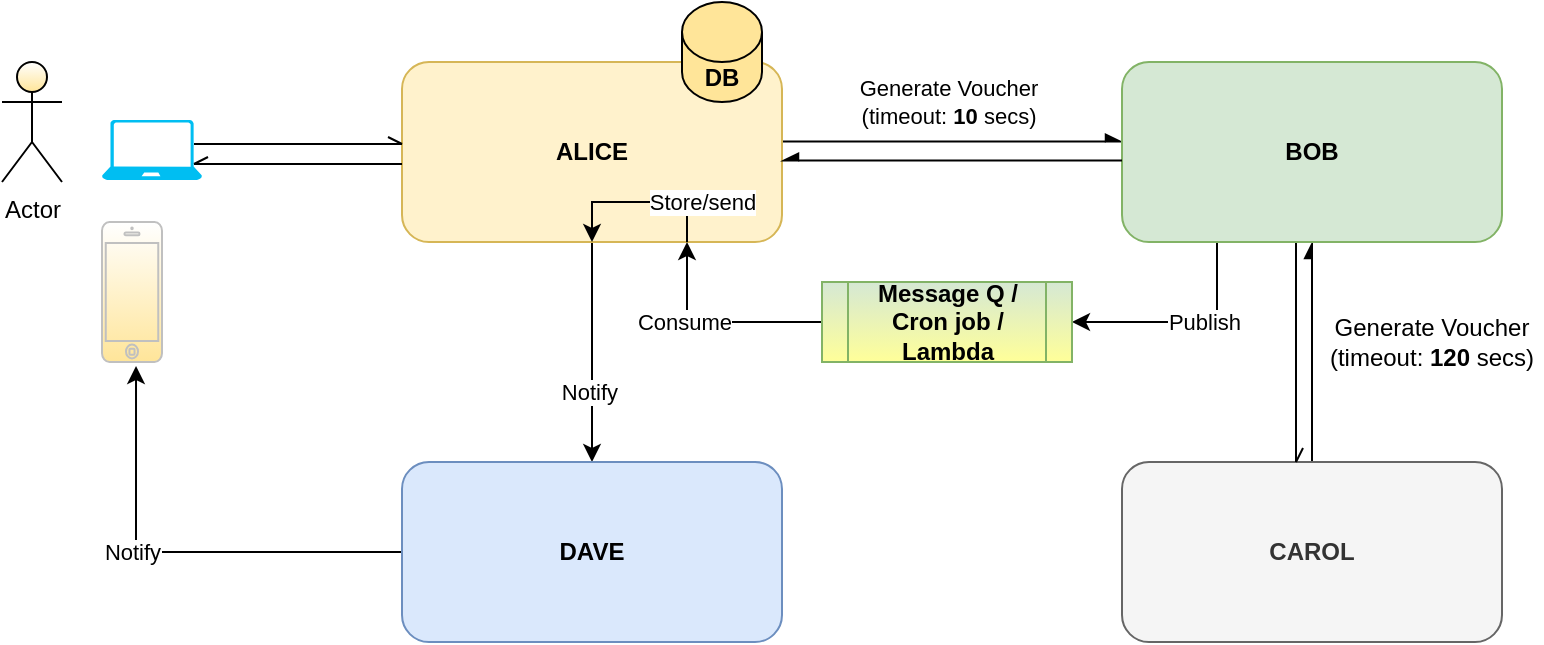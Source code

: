 <mxfile version="14.0.0" type="device" pages="2"><diagram id="Oedf5Q0ohCklUjXaMdoC" name="Overview"><mxGraphModel dx="946" dy="535" grid="1" gridSize="10" guides="1" tooltips="1" connect="1" arrows="1" fold="1" page="1" pageScale="1" pageWidth="850" pageHeight="1100" math="0" shadow="0"><root><mxCell id="0"/><mxCell id="1" parent="0"/><mxCell id="QqbWdbdgmUdBmBLpDDp4-19" style="edgeStyle=orthogonalEdgeStyle;rounded=0;orthogonalLoop=1;jettySize=auto;html=1;exitX=1;exitY=0.25;exitDx=0;exitDy=0;entryX=0;entryY=0.25;entryDx=0;entryDy=0;endArrow=async;endFill=1;" parent="1" edge="1"><mxGeometry relative="1" as="geometry"><mxPoint x="410" y="149.75" as="sourcePoint"/><mxPoint x="580" y="149.75" as="targetPoint"/></mxGeometry></mxCell><mxCell id="QqbWdbdgmUdBmBLpDDp4-20" value="Generate Voucher&lt;br&gt;(timeout: &lt;b&gt;10&lt;/b&gt; secs)" style="edgeLabel;html=1;align=center;verticalAlign=middle;resizable=0;points=[];" parent="QqbWdbdgmUdBmBLpDDp4-19" vertex="1" connectable="0"><mxGeometry x="-0.045" relative="1" as="geometry"><mxPoint x="1.5" y="-19.75" as="offset"/></mxGeometry></mxCell><mxCell id="QqbWdbdgmUdBmBLpDDp4-23" style="edgeStyle=orthogonalEdgeStyle;rounded=0;orthogonalLoop=1;jettySize=auto;html=1;exitX=0.5;exitY=1;exitDx=0;exitDy=0;" parent="1" source="QqbWdbdgmUdBmBLpDDp4-1" target="QqbWdbdgmUdBmBLpDDp4-21" edge="1"><mxGeometry relative="1" as="geometry"/></mxCell><mxCell id="QqbWdbdgmUdBmBLpDDp4-24" value="Notify&amp;nbsp;" style="edgeLabel;html=1;align=center;verticalAlign=middle;resizable=0;points=[];" parent="QqbWdbdgmUdBmBLpDDp4-23" vertex="1" connectable="0"><mxGeometry x="0.358" relative="1" as="geometry"><mxPoint as="offset"/></mxGeometry></mxCell><mxCell id="QqbWdbdgmUdBmBLpDDp4-1" value="ALICE" style="rounded=1;whiteSpace=wrap;html=1;fontStyle=1;fillColor=#fff2cc;strokeColor=#d6b656;" parent="1" vertex="1"><mxGeometry x="220" y="110" width="190" height="90" as="geometry"/></mxCell><mxCell id="QqbWdbdgmUdBmBLpDDp4-12" style="edgeStyle=orthogonalEdgeStyle;rounded=0;orthogonalLoop=1;jettySize=auto;html=1;exitX=0.5;exitY=0;exitDx=0;exitDy=0;entryX=0.5;entryY=1;entryDx=0;entryDy=0;endArrow=async;endFill=1;" parent="1" source="QqbWdbdgmUdBmBLpDDp4-4" target="QqbWdbdgmUdBmBLpDDp4-5" edge="1"><mxGeometry relative="1" as="geometry"/></mxCell><mxCell id="QqbWdbdgmUdBmBLpDDp4-4" value="CAROL" style="rounded=1;whiteSpace=wrap;html=1;fontStyle=1;fillColor=#f5f5f5;strokeColor=#666666;fontColor=#333333;" parent="1" vertex="1"><mxGeometry x="580" y="310" width="190" height="90" as="geometry"/></mxCell><mxCell id="QqbWdbdgmUdBmBLpDDp4-10" value="" style="edgeStyle=orthogonalEdgeStyle;rounded=0;orthogonalLoop=1;jettySize=auto;html=1;exitX=0.5;exitY=1;exitDx=0;exitDy=0;endArrow=openAsync;endFill=0;" parent="1" edge="1"><mxGeometry relative="1" as="geometry"><mxPoint x="667" y="200" as="sourcePoint"/><mxPoint x="667" y="310" as="targetPoint"/></mxGeometry></mxCell><mxCell id="QqbWdbdgmUdBmBLpDDp4-15" style="edgeStyle=orthogonalEdgeStyle;rounded=0;orthogonalLoop=1;jettySize=auto;html=1;exitX=0.25;exitY=1;exitDx=0;exitDy=0;entryX=1;entryY=0.5;entryDx=0;entryDy=0;" parent="1" source="QqbWdbdgmUdBmBLpDDp4-5" target="QqbWdbdgmUdBmBLpDDp4-14" edge="1"><mxGeometry relative="1" as="geometry"/></mxCell><mxCell id="QqbWdbdgmUdBmBLpDDp4-17" value="Publish" style="edgeLabel;html=1;align=center;verticalAlign=middle;resizable=0;points=[];" parent="QqbWdbdgmUdBmBLpDDp4-15" vertex="1" connectable="0"><mxGeometry x="0.218" y="3" relative="1" as="geometry"><mxPoint x="21.5" y="-3" as="offset"/></mxGeometry></mxCell><mxCell id="QqbWdbdgmUdBmBLpDDp4-5" value="BOB" style="rounded=1;whiteSpace=wrap;html=1;fontStyle=1;fillColor=#d5e8d4;strokeColor=#82b366;" parent="1" vertex="1"><mxGeometry x="580" y="110" width="190" height="90" as="geometry"/></mxCell><mxCell id="QqbWdbdgmUdBmBLpDDp4-13" value="Generate Voucher&lt;br&gt;(timeout: &lt;b&gt;120&lt;/b&gt; secs)" style="text;html=1;strokeColor=none;fillColor=none;align=center;verticalAlign=middle;whiteSpace=wrap;rounded=0;" parent="1" vertex="1"><mxGeometry x="680" y="240" width="110" height="20" as="geometry"/></mxCell><mxCell id="QqbWdbdgmUdBmBLpDDp4-16" style="edgeStyle=orthogonalEdgeStyle;rounded=0;orthogonalLoop=1;jettySize=auto;html=1;exitX=0;exitY=0.5;exitDx=0;exitDy=0;entryX=0.75;entryY=1;entryDx=0;entryDy=0;" parent="1" source="QqbWdbdgmUdBmBLpDDp4-14" target="QqbWdbdgmUdBmBLpDDp4-1" edge="1"><mxGeometry relative="1" as="geometry"><mxPoint x="360" y="202" as="targetPoint"/></mxGeometry></mxCell><mxCell id="QqbWdbdgmUdBmBLpDDp4-18" value="Consume" style="edgeLabel;html=1;align=center;verticalAlign=middle;resizable=0;points=[];" parent="QqbWdbdgmUdBmBLpDDp4-16" vertex="1" connectable="0"><mxGeometry x="-0.351" y="-2" relative="1" as="geometry"><mxPoint x="-34.17" y="2" as="offset"/></mxGeometry></mxCell><mxCell id="QqbWdbdgmUdBmBLpDDp4-14" value="Message Q / Cron job / Lambda" style="shape=process;whiteSpace=wrap;html=1;backgroundOutline=1;fontStyle=1;fillColor=#d5e8d4;strokeColor=#82b366;gradientColor=#FFFF99;" parent="1" vertex="1"><mxGeometry x="430" y="220" width="125" height="40" as="geometry"/></mxCell><mxCell id="NyEcZe8aBRD9-8UrFden-3" style="edgeStyle=orthogonalEdgeStyle;rounded=0;orthogonalLoop=1;jettySize=auto;html=1;exitX=0;exitY=0.5;exitDx=0;exitDy=0;entryX=0.567;entryY=1.029;entryDx=0;entryDy=0;entryPerimeter=0;" edge="1" parent="1" source="QqbWdbdgmUdBmBLpDDp4-21" target="NyEcZe8aBRD9-8UrFden-2"><mxGeometry relative="1" as="geometry"/></mxCell><mxCell id="NyEcZe8aBRD9-8UrFden-4" value="Notify" style="edgeLabel;html=1;align=center;verticalAlign=middle;resizable=0;points=[];" vertex="1" connectable="0" parent="NyEcZe8aBRD9-8UrFden-3"><mxGeometry x="-0.133" relative="1" as="geometry"><mxPoint x="-37" as="offset"/></mxGeometry></mxCell><mxCell id="QqbWdbdgmUdBmBLpDDp4-21" value="DAVE" style="rounded=1;whiteSpace=wrap;html=1;fontStyle=1;fillColor=#dae8fc;strokeColor=#6c8ebf;" parent="1" vertex="1"><mxGeometry x="220" y="310" width="190" height="90" as="geometry"/></mxCell><mxCell id="QqbWdbdgmUdBmBLpDDp4-25" style="edgeStyle=orthogonalEdgeStyle;rounded=0;orthogonalLoop=1;jettySize=auto;html=1;exitX=0.75;exitY=1;exitDx=0;exitDy=0;entryX=0.5;entryY=1;entryDx=0;entryDy=0;" parent="1" source="QqbWdbdgmUdBmBLpDDp4-1" target="QqbWdbdgmUdBmBLpDDp4-1" edge="1"><mxGeometry relative="1" as="geometry"><Array as="points"><mxPoint x="363" y="180"/><mxPoint x="315" y="180"/></Array></mxGeometry></mxCell><mxCell id="QqbWdbdgmUdBmBLpDDp4-26" value="Store/send" style="edgeLabel;html=1;align=center;verticalAlign=middle;resizable=0;points=[];" parent="QqbWdbdgmUdBmBLpDDp4-25" vertex="1" connectable="0"><mxGeometry x="-0.055" relative="1" as="geometry"><mxPoint x="29.17" as="offset"/></mxGeometry></mxCell><mxCell id="ZLUrDTFFR_SpqHiNwrrO-1" value="&lt;b&gt;DB&lt;/b&gt;" style="shape=cylinder3;whiteSpace=wrap;html=1;boundedLbl=1;backgroundOutline=1;size=15;fillColor=#FFE599;" vertex="1" parent="1"><mxGeometry x="360" y="80" width="40" height="50" as="geometry"/></mxCell><mxCell id="NyEcZe8aBRD9-8UrFden-1" value="Actor" style="shape=umlActor;verticalLabelPosition=bottom;verticalAlign=top;html=1;outlineConnect=0;rounded=0;fillColor=#FFFFFF;gradientColor=#FFE599;" vertex="1" parent="1"><mxGeometry x="20" y="110" width="30" height="60" as="geometry"/></mxCell><mxCell id="NyEcZe8aBRD9-8UrFden-2" value="" style="html=1;verticalLabelPosition=bottom;labelBackgroundColor=#ffffff;verticalAlign=top;shadow=0;dashed=0;strokeWidth=1;shape=mxgraph.ios7.misc.iphone;strokeColor=#c0c0c0;rounded=0;fillColor=#FFFFFF;gradientColor=#FFE599;" vertex="1" parent="1"><mxGeometry x="70" y="190" width="30" height="70" as="geometry"/></mxCell><mxCell id="NyEcZe8aBRD9-8UrFden-6" style="edgeStyle=orthogonalEdgeStyle;rounded=0;orthogonalLoop=1;jettySize=auto;html=1;exitX=0.92;exitY=0.5;exitDx=0;exitDy=0;exitPerimeter=0;entryX=0;entryY=0.5;entryDx=0;entryDy=0;endArrow=openAsync;endFill=0;" edge="1" parent="1"><mxGeometry relative="1" as="geometry"><mxPoint x="116" y="151" as="sourcePoint"/><mxPoint x="220" y="151" as="targetPoint"/></mxGeometry></mxCell><mxCell id="NyEcZe8aBRD9-8UrFden-5" value="" style="verticalLabelPosition=bottom;html=1;verticalAlign=top;align=center;strokeColor=none;fillColor=#00BEF2;shape=mxgraph.azure.laptop;pointerEvents=1;rounded=0;" vertex="1" parent="1"><mxGeometry x="70" y="139" width="50" height="30" as="geometry"/></mxCell><mxCell id="NyEcZe8aBRD9-8UrFden-9" style="edgeStyle=orthogonalEdgeStyle;rounded=0;orthogonalLoop=1;jettySize=auto;html=1;exitX=0.92;exitY=0.5;exitDx=0;exitDy=0;exitPerimeter=0;entryX=0;entryY=0.5;entryDx=0;entryDy=0;endArrow=none;endFill=0;startArrow=openAsync;startFill=0;" edge="1" parent="1"><mxGeometry relative="1" as="geometry"><mxPoint x="116" y="161" as="sourcePoint"/><mxPoint x="220" y="161" as="targetPoint"/><Array as="points"><mxPoint x="180" y="161"/><mxPoint x="180" y="161"/></Array></mxGeometry></mxCell><mxCell id="NyEcZe8aBRD9-8UrFden-11" style="edgeStyle=orthogonalEdgeStyle;rounded=0;orthogonalLoop=1;jettySize=auto;html=1;exitX=1;exitY=0.25;exitDx=0;exitDy=0;entryX=0;entryY=0.25;entryDx=0;entryDy=0;endArrow=none;endFill=0;startArrow=async;startFill=1;" edge="1" parent="1"><mxGeometry relative="1" as="geometry"><mxPoint x="410" y="159.25" as="sourcePoint"/><mxPoint x="580" y="159.25" as="targetPoint"/></mxGeometry></mxCell></root></mxGraphModel></diagram><diagram id="uK8ZUsuv6FyozargpUr_" name="ALICE"><mxGraphModel dx="946" dy="535" grid="1" gridSize="10" guides="1" tooltips="1" connect="1" arrows="1" fold="1" page="1" pageScale="1" pageWidth="850" pageHeight="1100" math="0" shadow="0"><root><mxCell id="lJ44VoIcwi1aXwGcJsOM-0"/><mxCell id="lJ44VoIcwi1aXwGcJsOM-1" parent="lJ44VoIcwi1aXwGcJsOM-0"/><mxCell id="UjLMUD4eNwdF6hLDeayM-2" value="" style="rounded=0;whiteSpace=wrap;html=1;fillColor=#FFFFFF;" vertex="1" parent="lJ44VoIcwi1aXwGcJsOM-1"><mxGeometry x="100" y="230" width="620" height="160" as="geometry"/></mxCell><mxCell id="UjLMUD4eNwdF6hLDeayM-0" value="NGINX&lt;br&gt;(SSL, LB, Network secure, Zero-downtime setup)" style="rounded=1;whiteSpace=wrap;html=1;fillColor=#d5e8d4;strokeColor=#82b366;gradientColor=#FFE599;" vertex="1" parent="lJ44VoIcwi1aXwGcJsOM-1"><mxGeometry x="100" y="180" width="620" height="40" as="geometry"/></mxCell></root></mxGraphModel></diagram></mxfile>